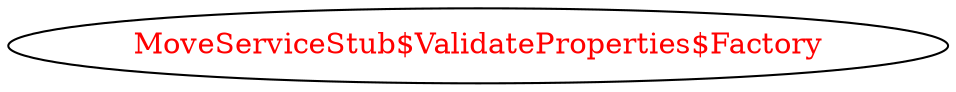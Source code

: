 digraph dependencyGraph {
 concentrate=true;
 ranksep="2.0";
 rankdir="LR"; 
 splines="ortho";
"MoveServiceStub$ValidateProperties$Factory" [fontcolor="red"];
}